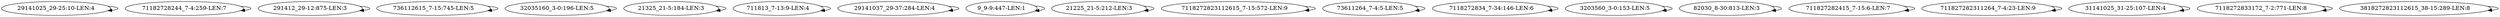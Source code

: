 digraph G {
    "29141025_29-25:10-LEN:4" -> "29141025_29-25:10-LEN:4";
    "71182728244_7-4:259-LEN:7" -> "71182728244_7-4:259-LEN:7";
    "291412_29-12:875-LEN:3" -> "291412_29-12:875-LEN:3";
    "736112615_7-15:745-LEN:5" -> "736112615_7-15:745-LEN:5";
    "32035160_3-0:196-LEN:5" -> "32035160_3-0:196-LEN:5";
    "21325_21-5:184-LEN:3" -> "21325_21-5:184-LEN:3";
    "711813_7-13:9-LEN:4" -> "711813_7-13:9-LEN:4";
    "29141037_29-37:284-LEN:4" -> "29141037_29-37:284-LEN:4";
    "9_9-9:447-LEN:1" -> "9_9-9:447-LEN:1";
    "21225_21-5:212-LEN:3" -> "21225_21-5:212-LEN:3";
    "7118272823112615_7-15:572-LEN:9" -> "7118272823112615_7-15:572-LEN:9";
    "73611264_7-4:5-LEN:5" -> "73611264_7-4:5-LEN:5";
    "7118272834_7-34:146-LEN:6" -> "7118272834_7-34:146-LEN:6";
    "3203560_3-0:153-LEN:5" -> "3203560_3-0:153-LEN:5";
    "82030_8-30:813-LEN:3" -> "82030_8-30:813-LEN:3";
    "711827282415_7-15:6-LEN:7" -> "711827282415_7-15:6-LEN:7";
    "711827282311264_7-4:23-LEN:9" -> "711827282311264_7-4:23-LEN:9";
    "31141025_31-25:107-LEN:4" -> "31141025_31-25:107-LEN:4";
    "7118272833172_7-2:771-LEN:8" -> "7118272833172_7-2:771-LEN:8";
    "3818272823112615_38-15:289-LEN:8" -> "3818272823112615_38-15:289-LEN:8";
}
